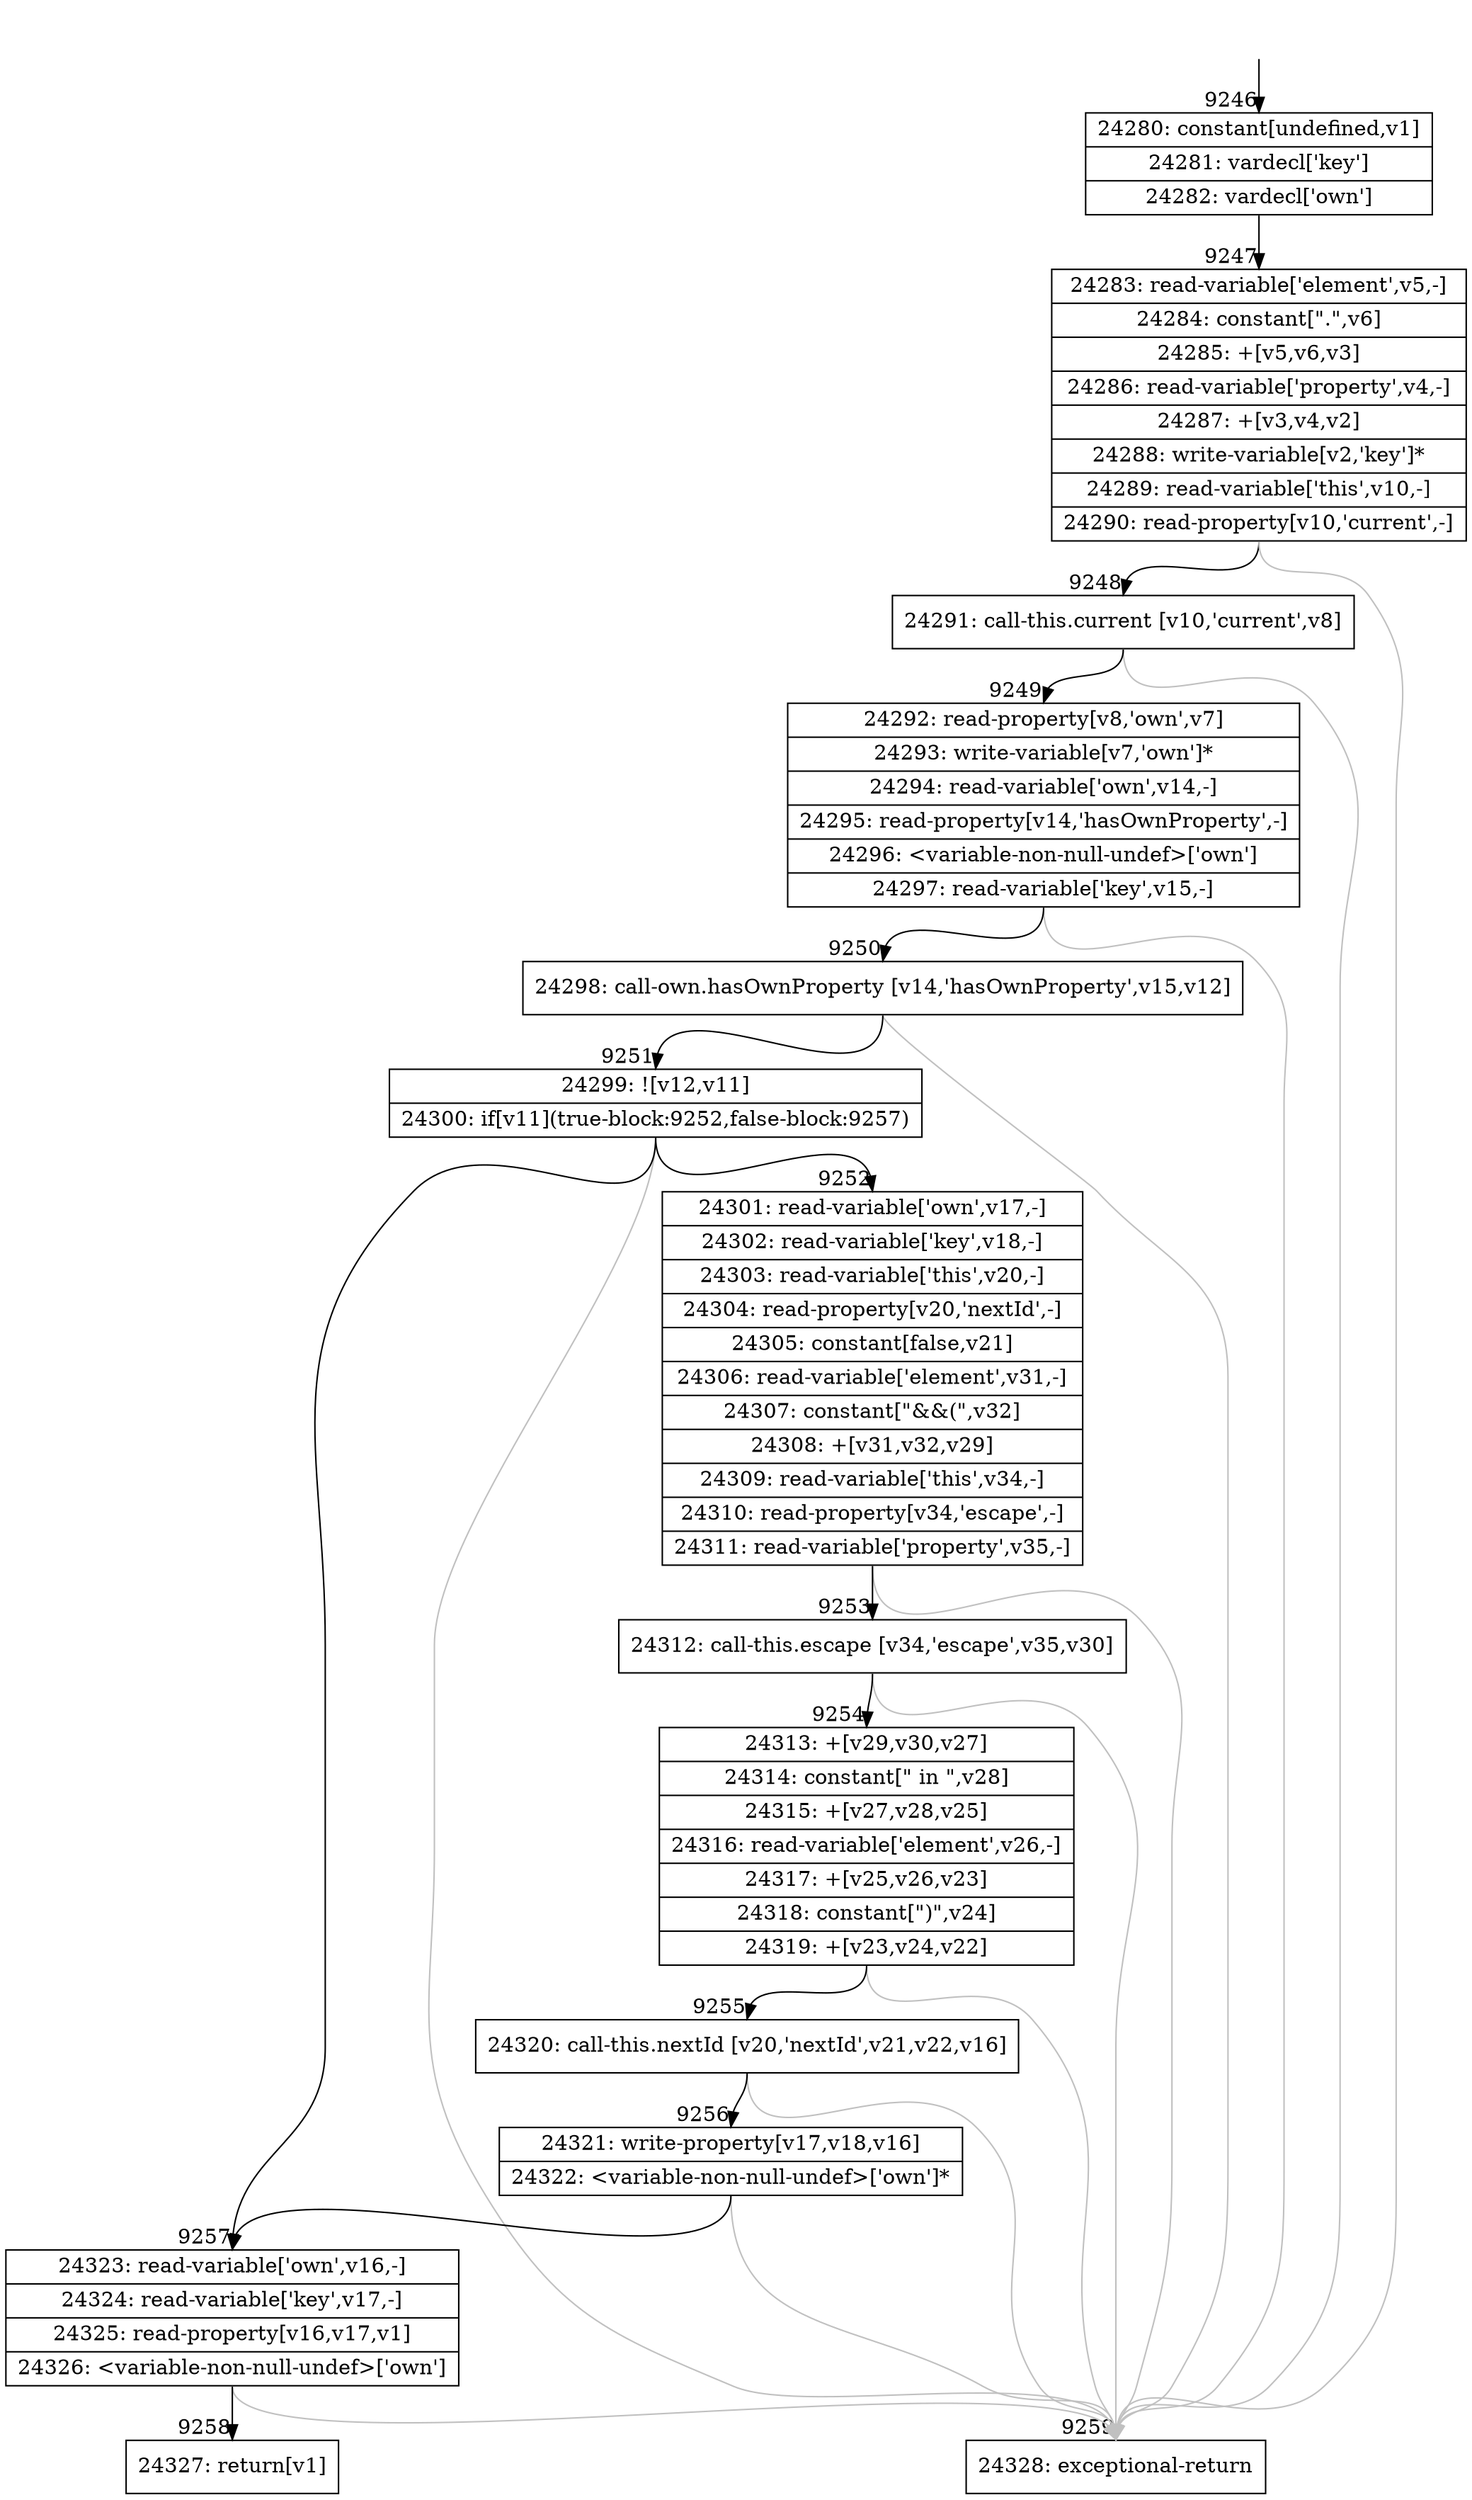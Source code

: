 digraph {
rankdir="TD"
BB_entry670[shape=none,label=""];
BB_entry670 -> BB9246 [tailport=s, headport=n, headlabel="    9246"]
BB9246 [shape=record label="{24280: constant[undefined,v1]|24281: vardecl['key']|24282: vardecl['own']}" ] 
BB9246 -> BB9247 [tailport=s, headport=n, headlabel="      9247"]
BB9247 [shape=record label="{24283: read-variable['element',v5,-]|24284: constant[\".\",v6]|24285: +[v5,v6,v3]|24286: read-variable['property',v4,-]|24287: +[v3,v4,v2]|24288: write-variable[v2,'key']*|24289: read-variable['this',v10,-]|24290: read-property[v10,'current',-]}" ] 
BB9247 -> BB9248 [tailport=s, headport=n, headlabel="      9248"]
BB9247 -> BB9259 [tailport=s, headport=n, color=gray, headlabel="      9259"]
BB9248 [shape=record label="{24291: call-this.current [v10,'current',v8]}" ] 
BB9248 -> BB9249 [tailport=s, headport=n, headlabel="      9249"]
BB9248 -> BB9259 [tailport=s, headport=n, color=gray]
BB9249 [shape=record label="{24292: read-property[v8,'own',v7]|24293: write-variable[v7,'own']*|24294: read-variable['own',v14,-]|24295: read-property[v14,'hasOwnProperty',-]|24296: \<variable-non-null-undef\>['own']|24297: read-variable['key',v15,-]}" ] 
BB9249 -> BB9250 [tailport=s, headport=n, headlabel="      9250"]
BB9249 -> BB9259 [tailport=s, headport=n, color=gray]
BB9250 [shape=record label="{24298: call-own.hasOwnProperty [v14,'hasOwnProperty',v15,v12]}" ] 
BB9250 -> BB9251 [tailport=s, headport=n, headlabel="      9251"]
BB9250 -> BB9259 [tailport=s, headport=n, color=gray]
BB9251 [shape=record label="{24299: ![v12,v11]|24300: if[v11](true-block:9252,false-block:9257)}" ] 
BB9251 -> BB9252 [tailport=s, headport=n, headlabel="      9252"]
BB9251 -> BB9257 [tailport=s, headport=n, headlabel="      9257"]
BB9251 -> BB9259 [tailport=s, headport=n, color=gray]
BB9252 [shape=record label="{24301: read-variable['own',v17,-]|24302: read-variable['key',v18,-]|24303: read-variable['this',v20,-]|24304: read-property[v20,'nextId',-]|24305: constant[false,v21]|24306: read-variable['element',v31,-]|24307: constant[\"&&(\",v32]|24308: +[v31,v32,v29]|24309: read-variable['this',v34,-]|24310: read-property[v34,'escape',-]|24311: read-variable['property',v35,-]}" ] 
BB9252 -> BB9253 [tailport=s, headport=n, headlabel="      9253"]
BB9252 -> BB9259 [tailport=s, headport=n, color=gray]
BB9253 [shape=record label="{24312: call-this.escape [v34,'escape',v35,v30]}" ] 
BB9253 -> BB9254 [tailport=s, headport=n, headlabel="      9254"]
BB9253 -> BB9259 [tailport=s, headport=n, color=gray]
BB9254 [shape=record label="{24313: +[v29,v30,v27]|24314: constant[\" in \",v28]|24315: +[v27,v28,v25]|24316: read-variable['element',v26,-]|24317: +[v25,v26,v23]|24318: constant[\")\",v24]|24319: +[v23,v24,v22]}" ] 
BB9254 -> BB9255 [tailport=s, headport=n, headlabel="      9255"]
BB9254 -> BB9259 [tailport=s, headport=n, color=gray]
BB9255 [shape=record label="{24320: call-this.nextId [v20,'nextId',v21,v22,v16]}" ] 
BB9255 -> BB9256 [tailport=s, headport=n, headlabel="      9256"]
BB9255 -> BB9259 [tailport=s, headport=n, color=gray]
BB9256 [shape=record label="{24321: write-property[v17,v18,v16]|24322: \<variable-non-null-undef\>['own']*}" ] 
BB9256 -> BB9257 [tailport=s, headport=n]
BB9256 -> BB9259 [tailport=s, headport=n, color=gray]
BB9257 [shape=record label="{24323: read-variable['own',v16,-]|24324: read-variable['key',v17,-]|24325: read-property[v16,v17,v1]|24326: \<variable-non-null-undef\>['own']}" ] 
BB9257 -> BB9258 [tailport=s, headport=n, headlabel="      9258"]
BB9257 -> BB9259 [tailport=s, headport=n, color=gray]
BB9258 [shape=record label="{24327: return[v1]}" ] 
BB9259 [shape=record label="{24328: exceptional-return}" ] 
//#$~ 13433
}
